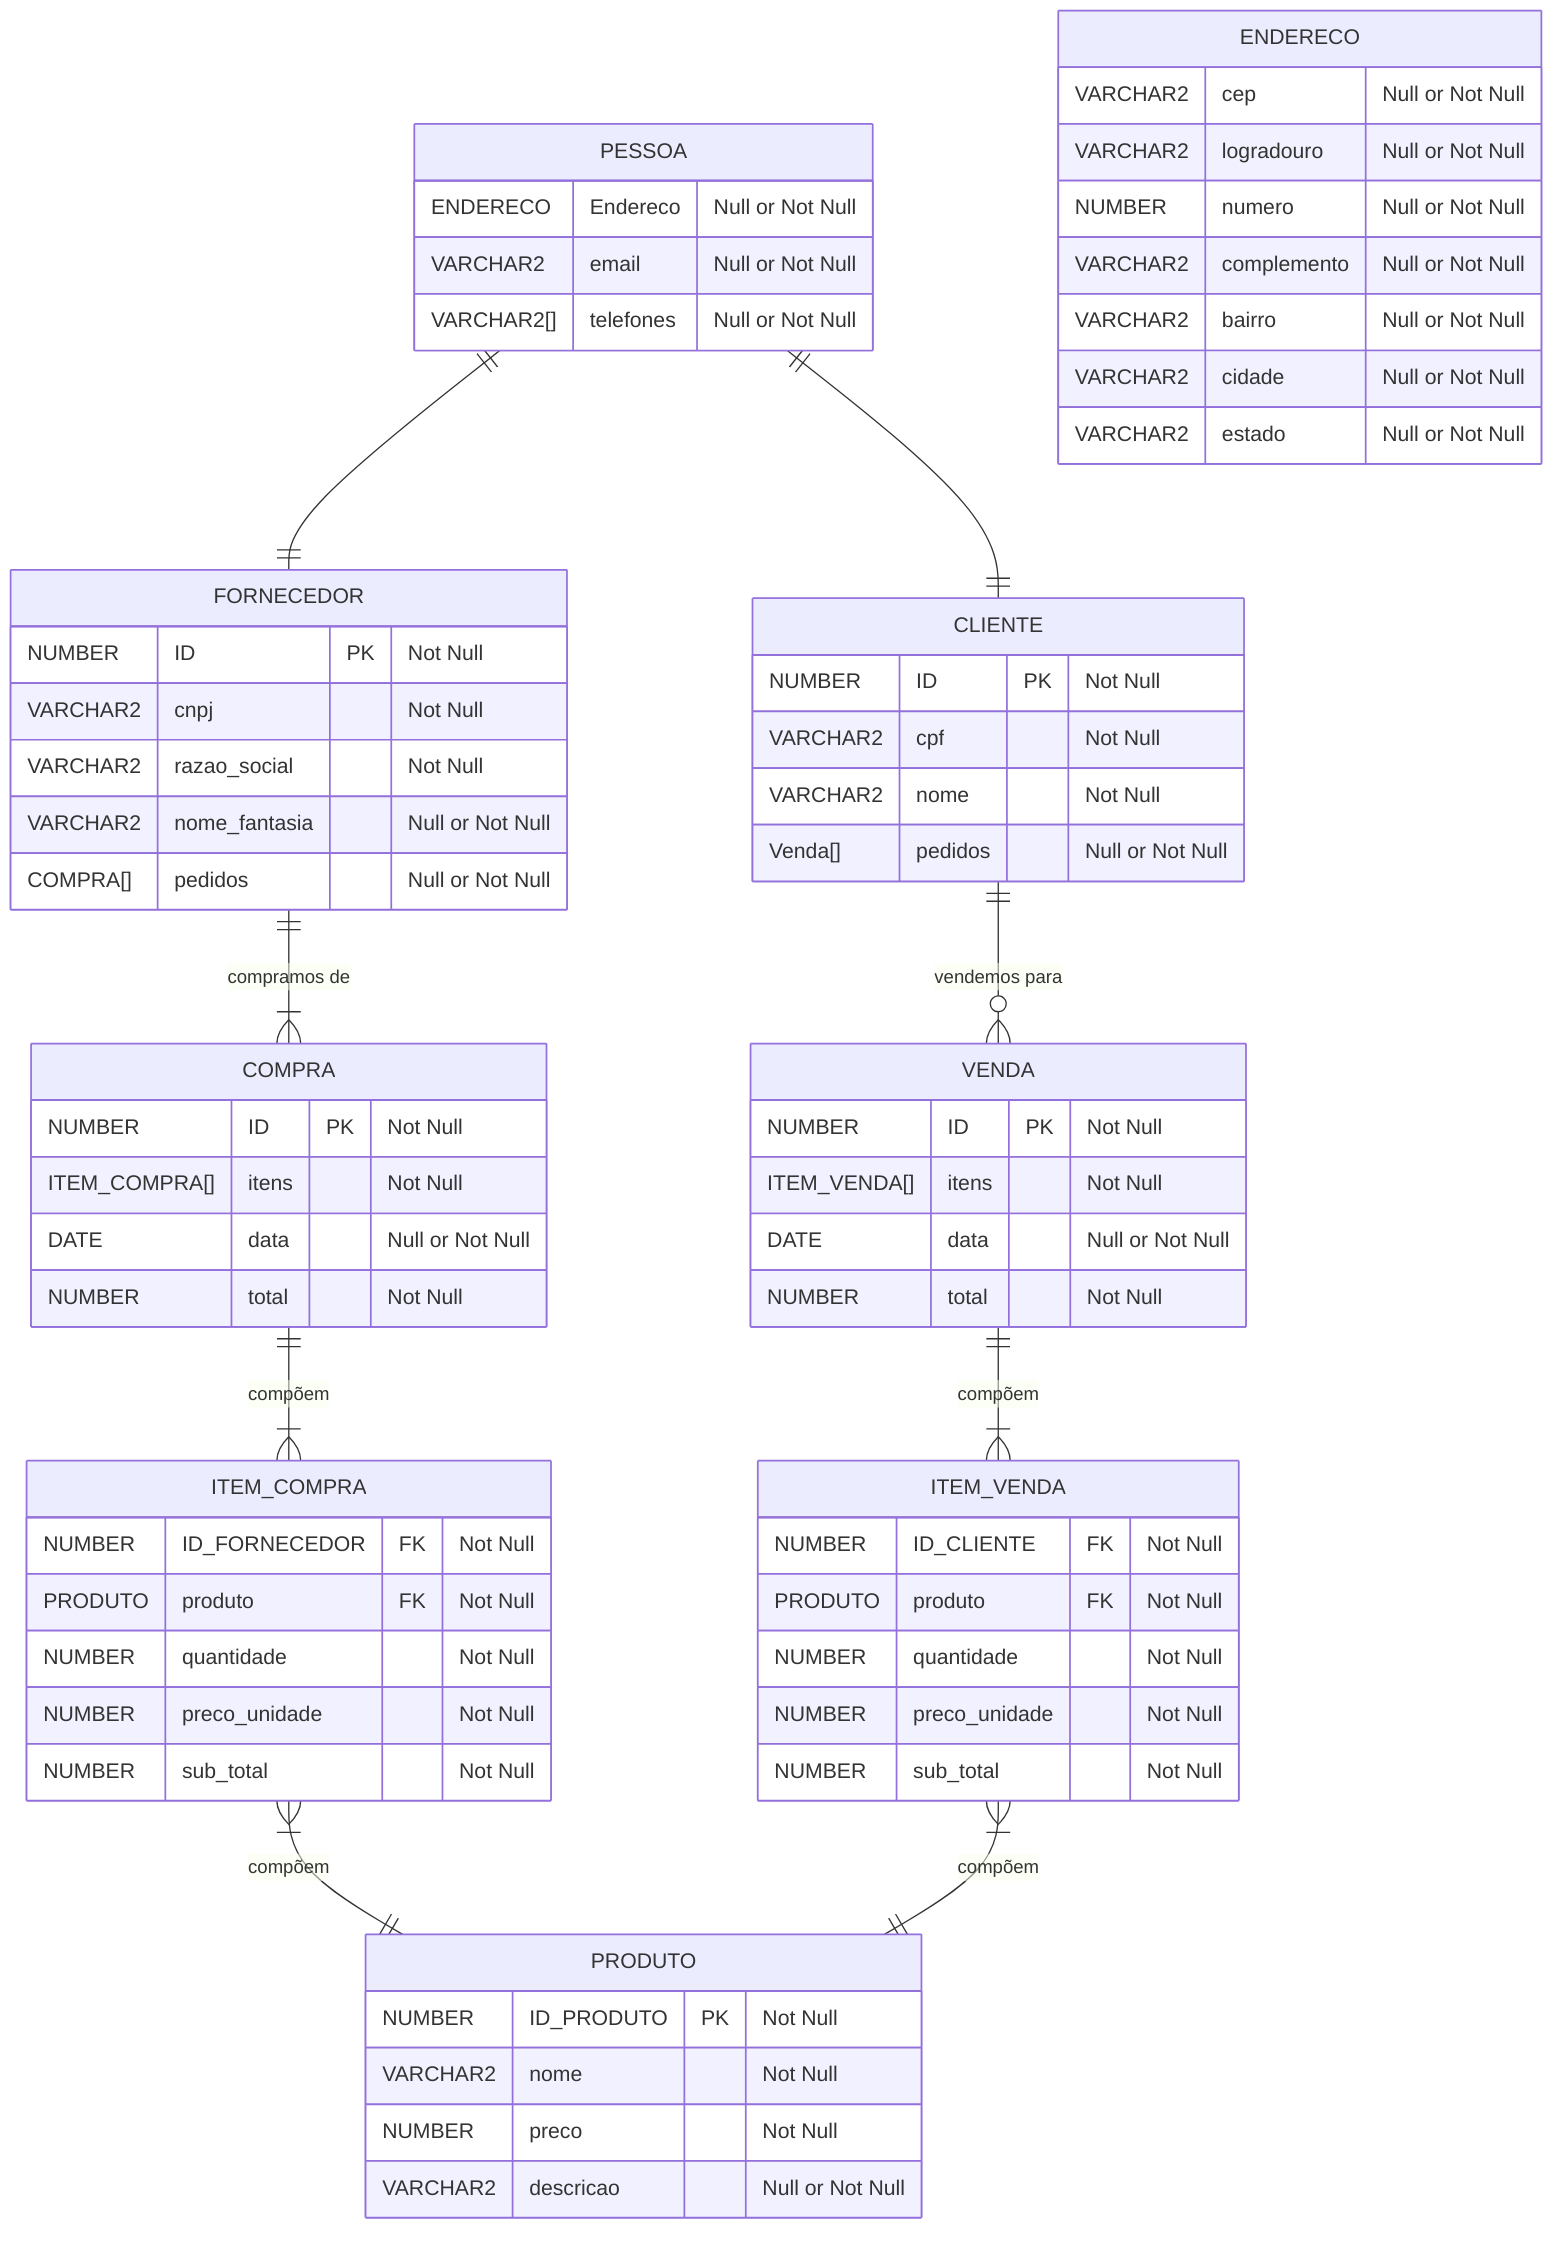 erDiagram
    PESSOA {
        ENDERECO Endereco "Null or Not Null"
        VARCHAR2 email "Null or Not Null"
        VARCHAR2[] telefones "Null or Not Null"
    }

    FORNECEDOR {
        NUMBER ID PK "Not Null"
        VARCHAR2 cnpj "Not Null"
        VARCHAR2 razao_social "Not Null"
        VARCHAR2 nome_fantasia "Null or Not Null"
        COMPRA[] pedidos "Null or Not Null"
    }

    ITEM_COMPRA {
        NUMBER ID_FORNECEDOR FK "Not Null"
        PRODUTO produto FK "Not Null"
        NUMBER quantidade "Not Null"
        NUMBER preco_unidade "Not Null"
        NUMBER sub_total "Not Null"
    }

    COMPRA {
        NUMBER ID PK "Not Null"
        ITEM_COMPRA[] itens"Not Null"
        DATE data "Null or Not Null"
        NUMBER total "Not Null"
    }

    CLIENTE {
        NUMBER ID PK "Not Null"
        VARCHAR2 cpf "Not Null"
        VARCHAR2 nome "Not Null"
        Venda[] pedidos "Null or Not Null"
    }

    ITEM_VENDA {
        NUMBER ID_CLIENTE FK "Not Null"
        PRODUTO produto FK "Not Null"
        NUMBER quantidade "Not Null"
        NUMBER preco_unidade "Not Null"
        NUMBER sub_total "Not Null"
    }

    VENDA {
        NUMBER ID PK "Not Null"
        ITEM_VENDA[] itens"Not Null"
        DATE data "Null or Not Null"
        NUMBER total "Not Null"
    }

    ENDERECO {
        VARCHAR2 cep "Null or Not Null"
        VARCHAR2 logradouro "Null or Not Null"
        NUMBER numero "Null or Not Null"
        VARCHAR2 complemento "Null or Not Null"
        VARCHAR2 bairro "Null or Not Null"
        VARCHAR2 cidade "Null or Not Null"
        VARCHAR2 estado "Null or Not Null"
    }

    PRODUTO {
        NUMBER ID_PRODUTO PK "Not Null"
        VARCHAR2 nome "Not Null"
        NUMBER preco "Not Null"
        VARCHAR2 descricao "Null or Not Null"
    }

    PESSOA ||--|| FORNECEDOR : ""
    PESSOA ||--|| CLIENTE : ""

    FORNECEDOR ||--|{ COMPRA : "compramos de"
    COMPRA ||--|{ ITEM_COMPRA : "compõem"

    CLIENTE ||--O{ VENDA : "vendemos para"
    VENDA ||--|{ ITEM_VENDA : "compõem"

    ITEM_COMPRA }|--|| PRODUTO : "compõem"
    ITEM_VENDA }|--|| PRODUTO : "compõem"